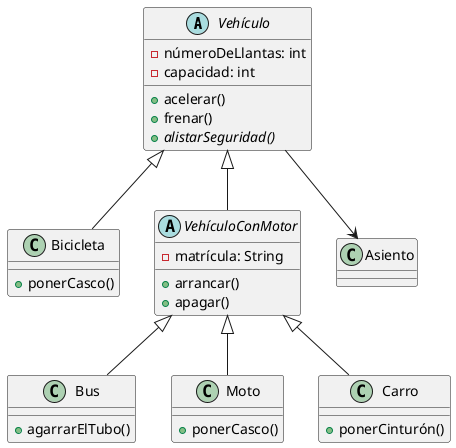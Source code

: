 @startuml
'https://plantuml.com/class-diagram

abstract class Vehículo{
- númeroDeLlantas: int
- capacidad: int
+ acelerar()
+ frenar()
+ {abstract} alistarSeguridad()
}
class Bicicleta{
+ ponerCasco()
}
abstract class VehículoConMotor{
- matrícula: String
+ arrancar()
+ apagar()
}
class Asiento
class Bus{
+ agarrarElTubo()
}
class Moto{
+ ponerCasco()
}
class Carro{
+ ponerCinturón()
}

Vehículo <|-- VehículoConMotor
Vehículo <|-- Bicicleta
Vehículo --> Asiento

VehículoConMotor <|-- Moto
VehículoConMotor <|-- Bus
VehículoConMotor <|-- Carro

@enduml